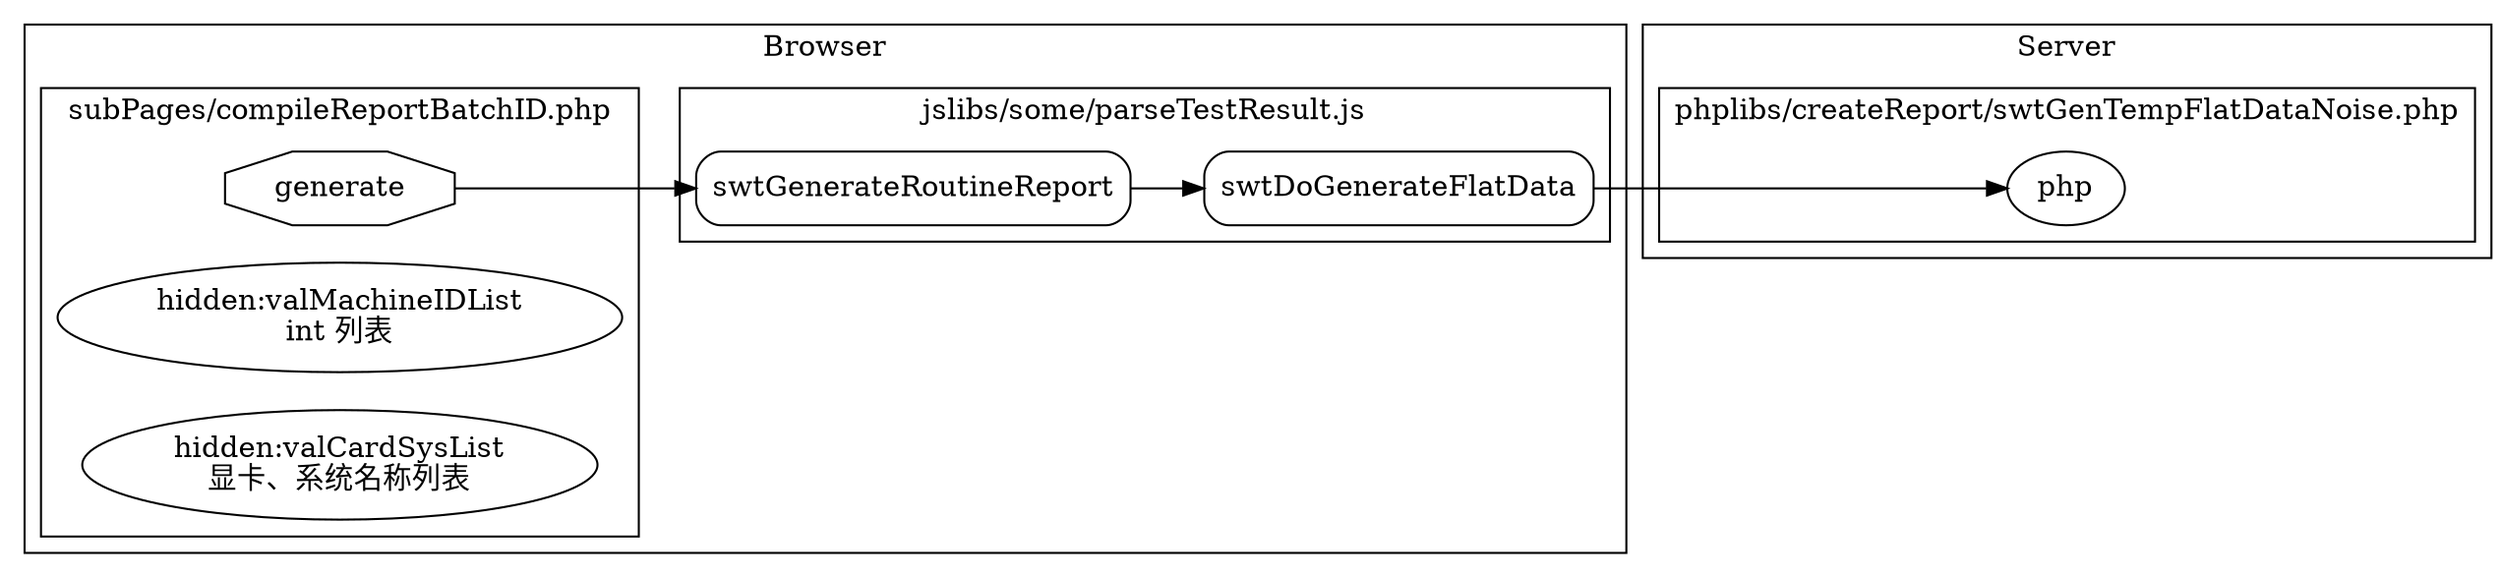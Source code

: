 digraph {
    rankdir="LR";
    subgraph cluster_browser {
        label="Browser";
        subgraph cluster_php {
            label="subPages/compileReportBatchID.php";
            php1 [shape="octagon",label="generate"];
            input1 [label="hidden:valMachineIDList\nint 列表"]
            input2 [label="hidden:valCardSysList\n显卡、系统名称列表"]
        }
        subgraph cluster_js {
            label="jslibs/some/parseTestResult.js";
            node [style="rounded",shape="box"]; /* function */
            js1 [label="swtGenerateRoutineReport"];
            js2 [label="swtDoGenerateFlatData"];
        }
    }
    subgraph cluster_server {
        label="Server";
        subgraph cluster_server1 {
            label="phplibs/createReport/swtGenTempFlatDataNoise.php";
            p2 [label="php"];
        }
    }
    php1 -> js1;
    js1 -> js2;
    js2 -> p2;
}
